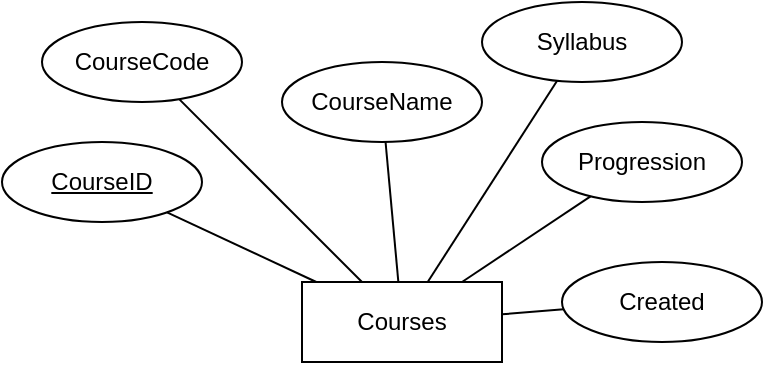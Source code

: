 <mxfile>
    <diagram id="ewzuR5eaW9IHMEVUxl3F" name="Page-1">
        <mxGraphModel dx="1044" dy="599" grid="1" gridSize="10" guides="1" tooltips="1" connect="1" arrows="1" fold="1" page="1" pageScale="1" pageWidth="850" pageHeight="1100" math="0" shadow="0">
            <root>
                <mxCell id="0"/>
                <mxCell id="1" parent="0"/>
                <mxCell id="2" value="Courses" style="whiteSpace=wrap;html=1;align=center;" vertex="1" parent="1">
                    <mxGeometry x="350" y="280" width="100" height="40" as="geometry"/>
                </mxCell>
                <mxCell id="3" value="CourseID" style="ellipse;whiteSpace=wrap;html=1;align=center;fontStyle=4;" vertex="1" parent="1">
                    <mxGeometry x="200" y="210" width="100" height="40" as="geometry"/>
                </mxCell>
                <mxCell id="4" value="" style="endArrow=none;html=1;rounded=0;" edge="1" parent="1" source="3" target="2">
                    <mxGeometry relative="1" as="geometry">
                        <mxPoint x="200" y="299.5" as="sourcePoint"/>
                        <mxPoint x="360" y="299.5" as="targetPoint"/>
                    </mxGeometry>
                </mxCell>
                <mxCell id="7" value="" style="edgeStyle=none;html=1;endArrow=none;endFill=0;" edge="1" parent="1" source="5" target="2">
                    <mxGeometry relative="1" as="geometry"/>
                </mxCell>
                <mxCell id="5" value="CourseCode" style="ellipse;whiteSpace=wrap;html=1;align=center;" vertex="1" parent="1">
                    <mxGeometry x="220" y="150" width="100" height="40" as="geometry"/>
                </mxCell>
                <mxCell id="9" value="" style="edgeStyle=none;html=1;endArrow=none;endFill=0;" edge="1" parent="1" source="8" target="2">
                    <mxGeometry relative="1" as="geometry"/>
                </mxCell>
                <mxCell id="8" value="CourseName" style="ellipse;whiteSpace=wrap;html=1;align=center;" vertex="1" parent="1">
                    <mxGeometry x="340" y="170" width="100" height="40" as="geometry"/>
                </mxCell>
                <mxCell id="11" value="" style="edgeStyle=none;html=1;endArrow=none;endFill=0;" edge="1" parent="1" source="10" target="2">
                    <mxGeometry relative="1" as="geometry"/>
                </mxCell>
                <mxCell id="10" value="Syllabus" style="ellipse;whiteSpace=wrap;html=1;align=center;" vertex="1" parent="1">
                    <mxGeometry x="440" y="140" width="100" height="40" as="geometry"/>
                </mxCell>
                <mxCell id="13" value="" style="edgeStyle=none;html=1;endArrow=none;endFill=0;" edge="1" parent="1" source="12" target="2">
                    <mxGeometry relative="1" as="geometry"/>
                </mxCell>
                <mxCell id="12" value="Progression" style="ellipse;whiteSpace=wrap;html=1;align=center;" vertex="1" parent="1">
                    <mxGeometry x="470" y="200" width="100" height="40" as="geometry"/>
                </mxCell>
                <mxCell id="15" value="" style="edgeStyle=none;html=1;endArrow=none;endFill=0;" edge="1" parent="1" source="14" target="2">
                    <mxGeometry relative="1" as="geometry"/>
                </mxCell>
                <mxCell id="14" value="Created" style="ellipse;whiteSpace=wrap;html=1;align=center;" vertex="1" parent="1">
                    <mxGeometry x="480" y="270" width="100" height="40" as="geometry"/>
                </mxCell>
            </root>
        </mxGraphModel>
    </diagram>
</mxfile>